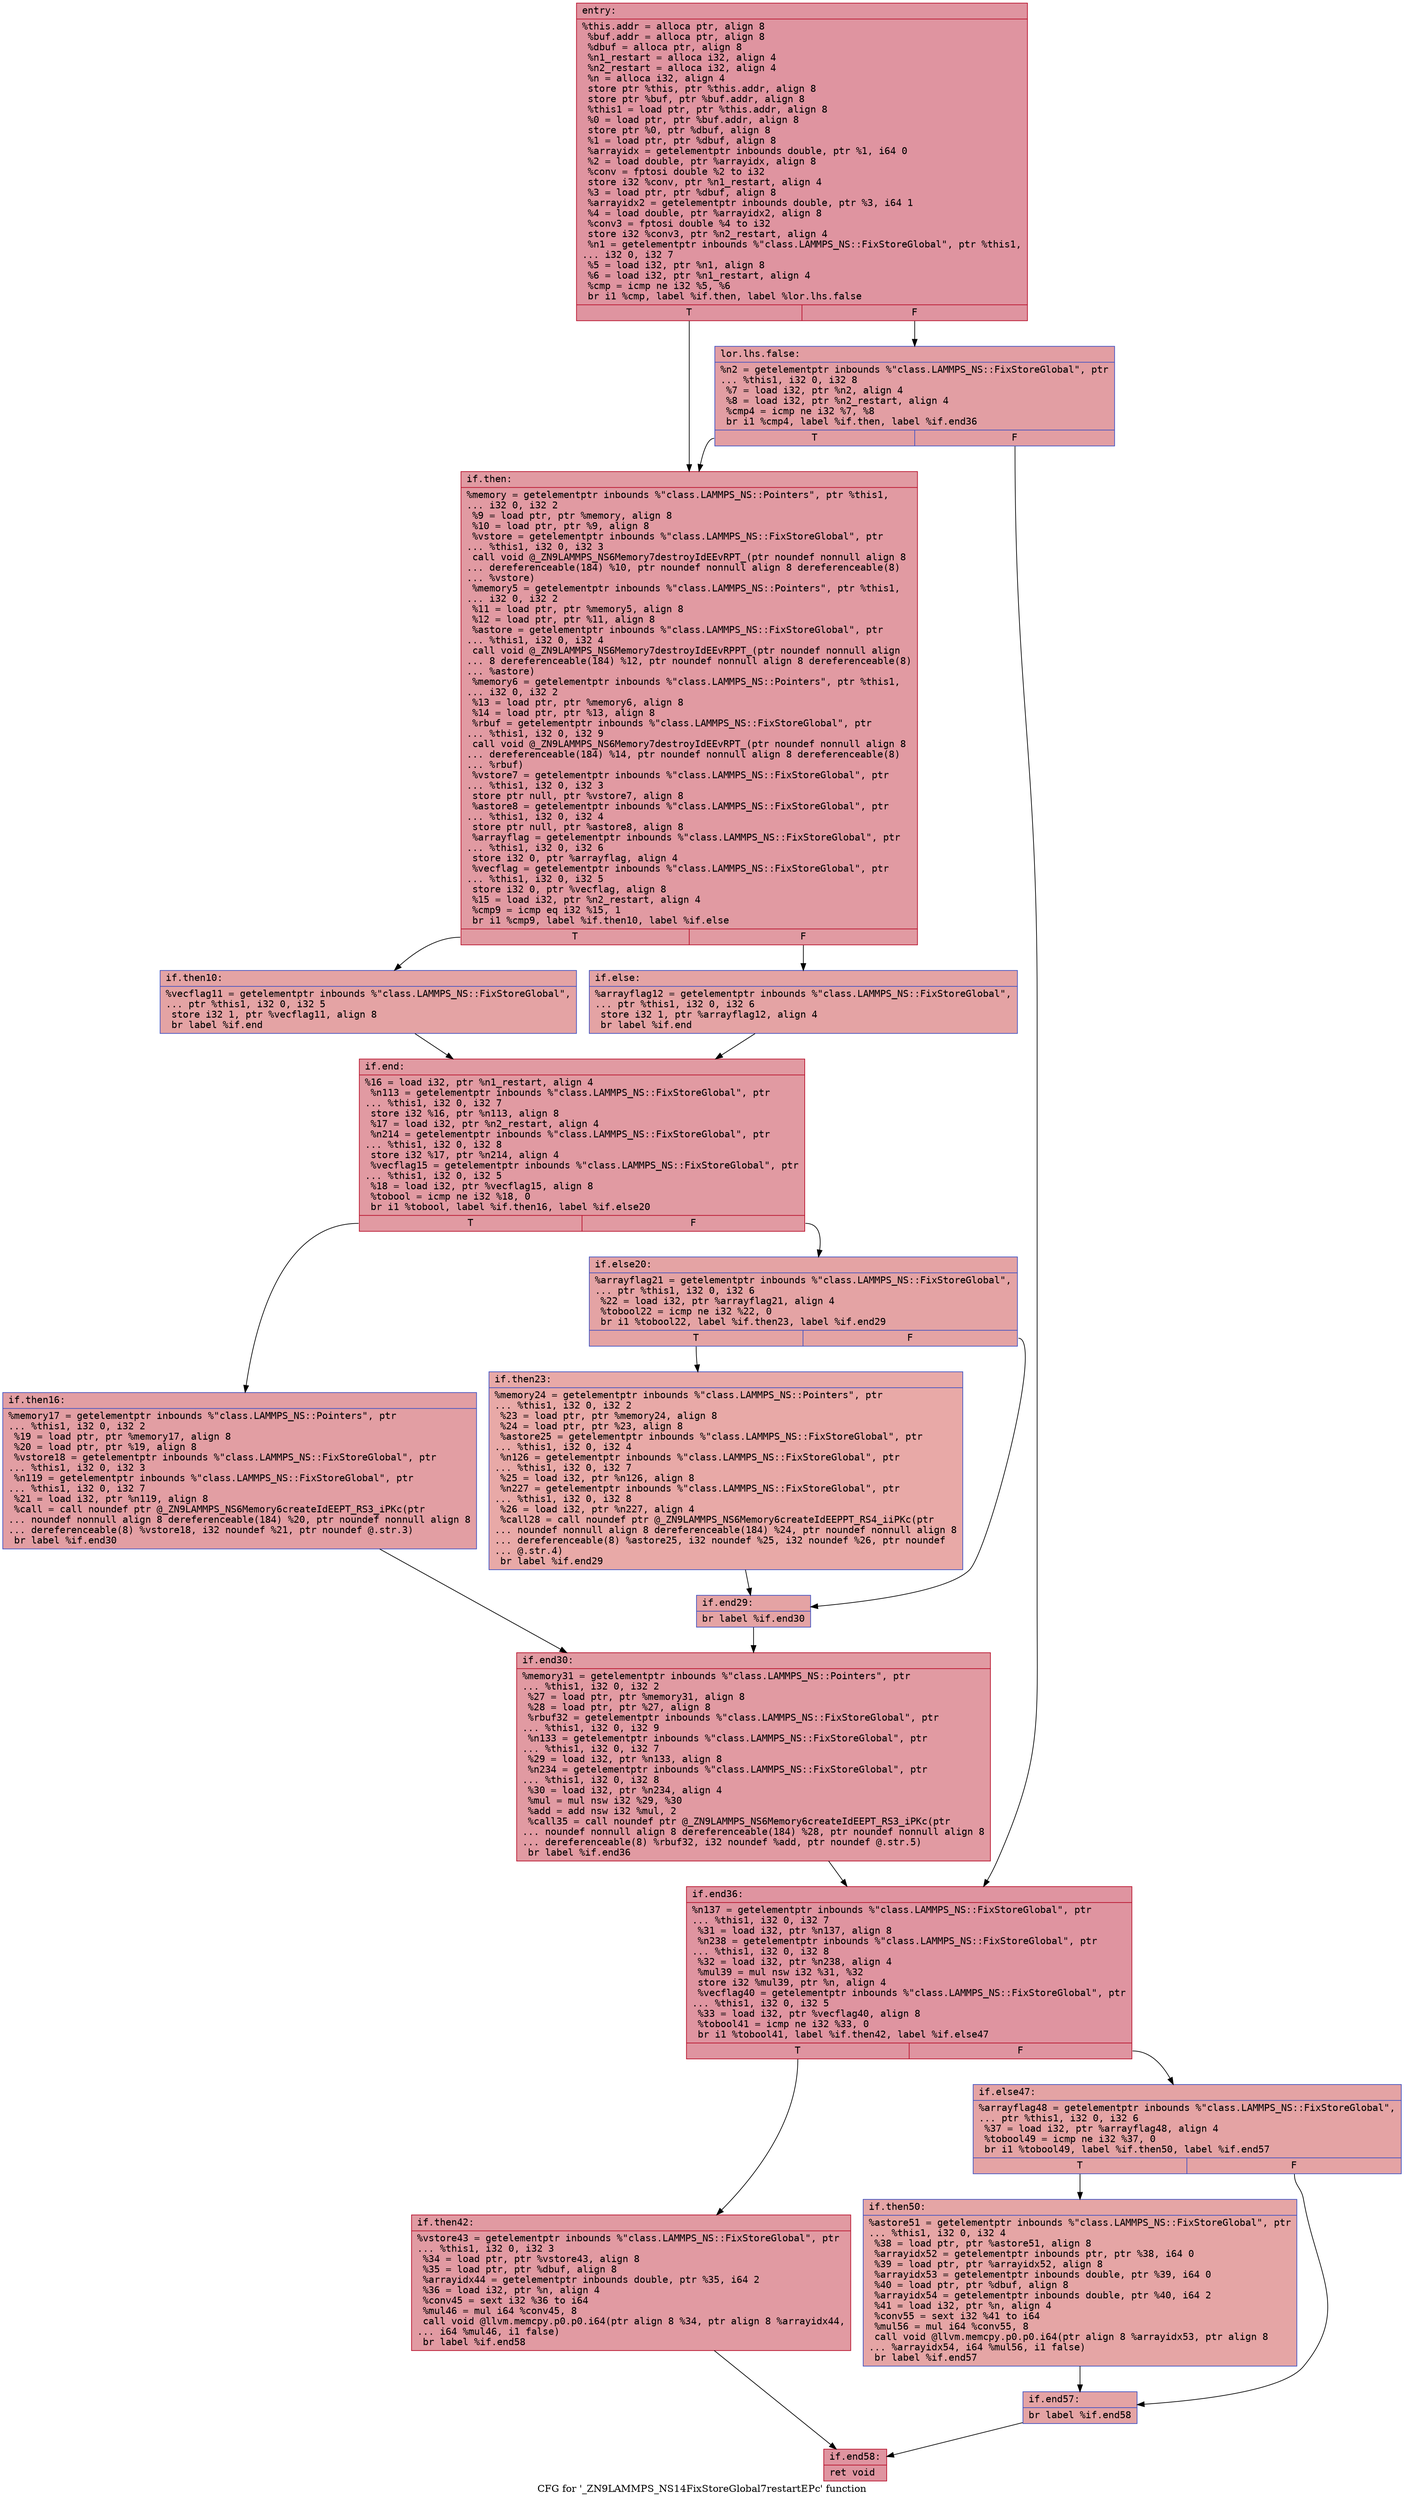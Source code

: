 digraph "CFG for '_ZN9LAMMPS_NS14FixStoreGlobal7restartEPc' function" {
	label="CFG for '_ZN9LAMMPS_NS14FixStoreGlobal7restartEPc' function";

	Node0x55b9684b5570 [shape=record,color="#b70d28ff", style=filled, fillcolor="#b70d2870" fontname="Courier",label="{entry:\l|  %this.addr = alloca ptr, align 8\l  %buf.addr = alloca ptr, align 8\l  %dbuf = alloca ptr, align 8\l  %n1_restart = alloca i32, align 4\l  %n2_restart = alloca i32, align 4\l  %n = alloca i32, align 4\l  store ptr %this, ptr %this.addr, align 8\l  store ptr %buf, ptr %buf.addr, align 8\l  %this1 = load ptr, ptr %this.addr, align 8\l  %0 = load ptr, ptr %buf.addr, align 8\l  store ptr %0, ptr %dbuf, align 8\l  %1 = load ptr, ptr %dbuf, align 8\l  %arrayidx = getelementptr inbounds double, ptr %1, i64 0\l  %2 = load double, ptr %arrayidx, align 8\l  %conv = fptosi double %2 to i32\l  store i32 %conv, ptr %n1_restart, align 4\l  %3 = load ptr, ptr %dbuf, align 8\l  %arrayidx2 = getelementptr inbounds double, ptr %3, i64 1\l  %4 = load double, ptr %arrayidx2, align 8\l  %conv3 = fptosi double %4 to i32\l  store i32 %conv3, ptr %n2_restart, align 4\l  %n1 = getelementptr inbounds %\"class.LAMMPS_NS::FixStoreGlobal\", ptr %this1,\l... i32 0, i32 7\l  %5 = load i32, ptr %n1, align 8\l  %6 = load i32, ptr %n1_restart, align 4\l  %cmp = icmp ne i32 %5, %6\l  br i1 %cmp, label %if.then, label %lor.lhs.false\l|{<s0>T|<s1>F}}"];
	Node0x55b9684b5570:s0 -> Node0x55b9684b6440[tooltip="entry -> if.then\nProbability 50.00%" ];
	Node0x55b9684b5570:s1 -> Node0x55b9684b64b0[tooltip="entry -> lor.lhs.false\nProbability 50.00%" ];
	Node0x55b9684b64b0 [shape=record,color="#3d50c3ff", style=filled, fillcolor="#be242e70" fontname="Courier",label="{lor.lhs.false:\l|  %n2 = getelementptr inbounds %\"class.LAMMPS_NS::FixStoreGlobal\", ptr\l... %this1, i32 0, i32 8\l  %7 = load i32, ptr %n2, align 4\l  %8 = load i32, ptr %n2_restart, align 4\l  %cmp4 = icmp ne i32 %7, %8\l  br i1 %cmp4, label %if.then, label %if.end36\l|{<s0>T|<s1>F}}"];
	Node0x55b9684b64b0:s0 -> Node0x55b9684b6440[tooltip="lor.lhs.false -> if.then\nProbability 50.00%" ];
	Node0x55b9684b64b0:s1 -> Node0x55b9684b6870[tooltip="lor.lhs.false -> if.end36\nProbability 50.00%" ];
	Node0x55b9684b6440 [shape=record,color="#b70d28ff", style=filled, fillcolor="#bb1b2c70" fontname="Courier",label="{if.then:\l|  %memory = getelementptr inbounds %\"class.LAMMPS_NS::Pointers\", ptr %this1,\l... i32 0, i32 2\l  %9 = load ptr, ptr %memory, align 8\l  %10 = load ptr, ptr %9, align 8\l  %vstore = getelementptr inbounds %\"class.LAMMPS_NS::FixStoreGlobal\", ptr\l... %this1, i32 0, i32 3\l  call void @_ZN9LAMMPS_NS6Memory7destroyIdEEvRPT_(ptr noundef nonnull align 8\l... dereferenceable(184) %10, ptr noundef nonnull align 8 dereferenceable(8)\l... %vstore)\l  %memory5 = getelementptr inbounds %\"class.LAMMPS_NS::Pointers\", ptr %this1,\l... i32 0, i32 2\l  %11 = load ptr, ptr %memory5, align 8\l  %12 = load ptr, ptr %11, align 8\l  %astore = getelementptr inbounds %\"class.LAMMPS_NS::FixStoreGlobal\", ptr\l... %this1, i32 0, i32 4\l  call void @_ZN9LAMMPS_NS6Memory7destroyIdEEvRPPT_(ptr noundef nonnull align\l... 8 dereferenceable(184) %12, ptr noundef nonnull align 8 dereferenceable(8)\l... %astore)\l  %memory6 = getelementptr inbounds %\"class.LAMMPS_NS::Pointers\", ptr %this1,\l... i32 0, i32 2\l  %13 = load ptr, ptr %memory6, align 8\l  %14 = load ptr, ptr %13, align 8\l  %rbuf = getelementptr inbounds %\"class.LAMMPS_NS::FixStoreGlobal\", ptr\l... %this1, i32 0, i32 9\l  call void @_ZN9LAMMPS_NS6Memory7destroyIdEEvRPT_(ptr noundef nonnull align 8\l... dereferenceable(184) %14, ptr noundef nonnull align 8 dereferenceable(8)\l... %rbuf)\l  %vstore7 = getelementptr inbounds %\"class.LAMMPS_NS::FixStoreGlobal\", ptr\l... %this1, i32 0, i32 3\l  store ptr null, ptr %vstore7, align 8\l  %astore8 = getelementptr inbounds %\"class.LAMMPS_NS::FixStoreGlobal\", ptr\l... %this1, i32 0, i32 4\l  store ptr null, ptr %astore8, align 8\l  %arrayflag = getelementptr inbounds %\"class.LAMMPS_NS::FixStoreGlobal\", ptr\l... %this1, i32 0, i32 6\l  store i32 0, ptr %arrayflag, align 4\l  %vecflag = getelementptr inbounds %\"class.LAMMPS_NS::FixStoreGlobal\", ptr\l... %this1, i32 0, i32 5\l  store i32 0, ptr %vecflag, align 8\l  %15 = load i32, ptr %n2_restart, align 4\l  %cmp9 = icmp eq i32 %15, 1\l  br i1 %cmp9, label %if.then10, label %if.else\l|{<s0>T|<s1>F}}"];
	Node0x55b9684b6440:s0 -> Node0x55b9684b7e30[tooltip="if.then -> if.then10\nProbability 50.00%" ];
	Node0x55b9684b6440:s1 -> Node0x55b9684b7e80[tooltip="if.then -> if.else\nProbability 50.00%" ];
	Node0x55b9684b7e30 [shape=record,color="#3d50c3ff", style=filled, fillcolor="#c32e3170" fontname="Courier",label="{if.then10:\l|  %vecflag11 = getelementptr inbounds %\"class.LAMMPS_NS::FixStoreGlobal\",\l... ptr %this1, i32 0, i32 5\l  store i32 1, ptr %vecflag11, align 8\l  br label %if.end\l}"];
	Node0x55b9684b7e30 -> Node0x55b9684b8160[tooltip="if.then10 -> if.end\nProbability 100.00%" ];
	Node0x55b9684b7e80 [shape=record,color="#3d50c3ff", style=filled, fillcolor="#c32e3170" fontname="Courier",label="{if.else:\l|  %arrayflag12 = getelementptr inbounds %\"class.LAMMPS_NS::FixStoreGlobal\",\l... ptr %this1, i32 0, i32 6\l  store i32 1, ptr %arrayflag12, align 4\l  br label %if.end\l}"];
	Node0x55b9684b7e80 -> Node0x55b9684b8160[tooltip="if.else -> if.end\nProbability 100.00%" ];
	Node0x55b9684b8160 [shape=record,color="#b70d28ff", style=filled, fillcolor="#bb1b2c70" fontname="Courier",label="{if.end:\l|  %16 = load i32, ptr %n1_restart, align 4\l  %n113 = getelementptr inbounds %\"class.LAMMPS_NS::FixStoreGlobal\", ptr\l... %this1, i32 0, i32 7\l  store i32 %16, ptr %n113, align 8\l  %17 = load i32, ptr %n2_restart, align 4\l  %n214 = getelementptr inbounds %\"class.LAMMPS_NS::FixStoreGlobal\", ptr\l... %this1, i32 0, i32 8\l  store i32 %17, ptr %n214, align 4\l  %vecflag15 = getelementptr inbounds %\"class.LAMMPS_NS::FixStoreGlobal\", ptr\l... %this1, i32 0, i32 5\l  %18 = load i32, ptr %vecflag15, align 8\l  %tobool = icmp ne i32 %18, 0\l  br i1 %tobool, label %if.then16, label %if.else20\l|{<s0>T|<s1>F}}"];
	Node0x55b9684b8160:s0 -> Node0x55b9684b8a60[tooltip="if.end -> if.then16\nProbability 62.50%" ];
	Node0x55b9684b8160:s1 -> Node0x55b9684b8ae0[tooltip="if.end -> if.else20\nProbability 37.50%" ];
	Node0x55b9684b8a60 [shape=record,color="#3d50c3ff", style=filled, fillcolor="#be242e70" fontname="Courier",label="{if.then16:\l|  %memory17 = getelementptr inbounds %\"class.LAMMPS_NS::Pointers\", ptr\l... %this1, i32 0, i32 2\l  %19 = load ptr, ptr %memory17, align 8\l  %20 = load ptr, ptr %19, align 8\l  %vstore18 = getelementptr inbounds %\"class.LAMMPS_NS::FixStoreGlobal\", ptr\l... %this1, i32 0, i32 3\l  %n119 = getelementptr inbounds %\"class.LAMMPS_NS::FixStoreGlobal\", ptr\l... %this1, i32 0, i32 7\l  %21 = load i32, ptr %n119, align 8\l  %call = call noundef ptr @_ZN9LAMMPS_NS6Memory6createIdEEPT_RS3_iPKc(ptr\l... noundef nonnull align 8 dereferenceable(184) %20, ptr noundef nonnull align 8\l... dereferenceable(8) %vstore18, i32 noundef %21, ptr noundef @.str.3)\l  br label %if.end30\l}"];
	Node0x55b9684b8a60 -> Node0x55b9684b9210[tooltip="if.then16 -> if.end30\nProbability 100.00%" ];
	Node0x55b9684b8ae0 [shape=record,color="#3d50c3ff", style=filled, fillcolor="#c32e3170" fontname="Courier",label="{if.else20:\l|  %arrayflag21 = getelementptr inbounds %\"class.LAMMPS_NS::FixStoreGlobal\",\l... ptr %this1, i32 0, i32 6\l  %22 = load i32, ptr %arrayflag21, align 4\l  %tobool22 = icmp ne i32 %22, 0\l  br i1 %tobool22, label %if.then23, label %if.end29\l|{<s0>T|<s1>F}}"];
	Node0x55b9684b8ae0:s0 -> Node0x55b9684b9b20[tooltip="if.else20 -> if.then23\nProbability 62.50%" ];
	Node0x55b9684b8ae0:s1 -> Node0x55b9684b9ba0[tooltip="if.else20 -> if.end29\nProbability 37.50%" ];
	Node0x55b9684b9b20 [shape=record,color="#3d50c3ff", style=filled, fillcolor="#ca3b3770" fontname="Courier",label="{if.then23:\l|  %memory24 = getelementptr inbounds %\"class.LAMMPS_NS::Pointers\", ptr\l... %this1, i32 0, i32 2\l  %23 = load ptr, ptr %memory24, align 8\l  %24 = load ptr, ptr %23, align 8\l  %astore25 = getelementptr inbounds %\"class.LAMMPS_NS::FixStoreGlobal\", ptr\l... %this1, i32 0, i32 4\l  %n126 = getelementptr inbounds %\"class.LAMMPS_NS::FixStoreGlobal\", ptr\l... %this1, i32 0, i32 7\l  %25 = load i32, ptr %n126, align 8\l  %n227 = getelementptr inbounds %\"class.LAMMPS_NS::FixStoreGlobal\", ptr\l... %this1, i32 0, i32 8\l  %26 = load i32, ptr %n227, align 4\l  %call28 = call noundef ptr @_ZN9LAMMPS_NS6Memory6createIdEEPPT_RS4_iiPKc(ptr\l... noundef nonnull align 8 dereferenceable(184) %24, ptr noundef nonnull align 8\l... dereferenceable(8) %astore25, i32 noundef %25, i32 noundef %26, ptr noundef\l... @.str.4)\l  br label %if.end29\l}"];
	Node0x55b9684b9b20 -> Node0x55b9684b9ba0[tooltip="if.then23 -> if.end29\nProbability 100.00%" ];
	Node0x55b9684b9ba0 [shape=record,color="#3d50c3ff", style=filled, fillcolor="#c32e3170" fontname="Courier",label="{if.end29:\l|  br label %if.end30\l}"];
	Node0x55b9684b9ba0 -> Node0x55b9684b9210[tooltip="if.end29 -> if.end30\nProbability 100.00%" ];
	Node0x55b9684b9210 [shape=record,color="#b70d28ff", style=filled, fillcolor="#bb1b2c70" fontname="Courier",label="{if.end30:\l|  %memory31 = getelementptr inbounds %\"class.LAMMPS_NS::Pointers\", ptr\l... %this1, i32 0, i32 2\l  %27 = load ptr, ptr %memory31, align 8\l  %28 = load ptr, ptr %27, align 8\l  %rbuf32 = getelementptr inbounds %\"class.LAMMPS_NS::FixStoreGlobal\", ptr\l... %this1, i32 0, i32 9\l  %n133 = getelementptr inbounds %\"class.LAMMPS_NS::FixStoreGlobal\", ptr\l... %this1, i32 0, i32 7\l  %29 = load i32, ptr %n133, align 8\l  %n234 = getelementptr inbounds %\"class.LAMMPS_NS::FixStoreGlobal\", ptr\l... %this1, i32 0, i32 8\l  %30 = load i32, ptr %n234, align 4\l  %mul = mul nsw i32 %29, %30\l  %add = add nsw i32 %mul, 2\l  %call35 = call noundef ptr @_ZN9LAMMPS_NS6Memory6createIdEEPT_RS3_iPKc(ptr\l... noundef nonnull align 8 dereferenceable(184) %28, ptr noundef nonnull align 8\l... dereferenceable(8) %rbuf32, i32 noundef %add, ptr noundef @.str.5)\l  br label %if.end36\l}"];
	Node0x55b9684b9210 -> Node0x55b9684b6870[tooltip="if.end30 -> if.end36\nProbability 100.00%" ];
	Node0x55b9684b6870 [shape=record,color="#b70d28ff", style=filled, fillcolor="#b70d2870" fontname="Courier",label="{if.end36:\l|  %n137 = getelementptr inbounds %\"class.LAMMPS_NS::FixStoreGlobal\", ptr\l... %this1, i32 0, i32 7\l  %31 = load i32, ptr %n137, align 8\l  %n238 = getelementptr inbounds %\"class.LAMMPS_NS::FixStoreGlobal\", ptr\l... %this1, i32 0, i32 8\l  %32 = load i32, ptr %n238, align 4\l  %mul39 = mul nsw i32 %31, %32\l  store i32 %mul39, ptr %n, align 4\l  %vecflag40 = getelementptr inbounds %\"class.LAMMPS_NS::FixStoreGlobal\", ptr\l... %this1, i32 0, i32 5\l  %33 = load i32, ptr %vecflag40, align 8\l  %tobool41 = icmp ne i32 %33, 0\l  br i1 %tobool41, label %if.then42, label %if.else47\l|{<s0>T|<s1>F}}"];
	Node0x55b9684b6870:s0 -> Node0x55b9684bb430[tooltip="if.end36 -> if.then42\nProbability 62.50%" ];
	Node0x55b9684b6870:s1 -> Node0x55b9684bb4b0[tooltip="if.end36 -> if.else47\nProbability 37.50%" ];
	Node0x55b9684bb430 [shape=record,color="#b70d28ff", style=filled, fillcolor="#bb1b2c70" fontname="Courier",label="{if.then42:\l|  %vstore43 = getelementptr inbounds %\"class.LAMMPS_NS::FixStoreGlobal\", ptr\l... %this1, i32 0, i32 3\l  %34 = load ptr, ptr %vstore43, align 8\l  %35 = load ptr, ptr %dbuf, align 8\l  %arrayidx44 = getelementptr inbounds double, ptr %35, i64 2\l  %36 = load i32, ptr %n, align 4\l  %conv45 = sext i32 %36 to i64\l  %mul46 = mul i64 %conv45, 8\l  call void @llvm.memcpy.p0.p0.i64(ptr align 8 %34, ptr align 8 %arrayidx44,\l... i64 %mul46, i1 false)\l  br label %if.end58\l}"];
	Node0x55b9684bb430 -> Node0x55b9684bbc50[tooltip="if.then42 -> if.end58\nProbability 100.00%" ];
	Node0x55b9684bb4b0 [shape=record,color="#3d50c3ff", style=filled, fillcolor="#c32e3170" fontname="Courier",label="{if.else47:\l|  %arrayflag48 = getelementptr inbounds %\"class.LAMMPS_NS::FixStoreGlobal\",\l... ptr %this1, i32 0, i32 6\l  %37 = load i32, ptr %arrayflag48, align 4\l  %tobool49 = icmp ne i32 %37, 0\l  br i1 %tobool49, label %if.then50, label %if.end57\l|{<s0>T|<s1>F}}"];
	Node0x55b9684bb4b0:s0 -> Node0x55b9684bbf10[tooltip="if.else47 -> if.then50\nProbability 62.50%" ];
	Node0x55b9684bb4b0:s1 -> Node0x55b9684bbf90[tooltip="if.else47 -> if.end57\nProbability 37.50%" ];
	Node0x55b9684bbf10 [shape=record,color="#3d50c3ff", style=filled, fillcolor="#c5333470" fontname="Courier",label="{if.then50:\l|  %astore51 = getelementptr inbounds %\"class.LAMMPS_NS::FixStoreGlobal\", ptr\l... %this1, i32 0, i32 4\l  %38 = load ptr, ptr %astore51, align 8\l  %arrayidx52 = getelementptr inbounds ptr, ptr %38, i64 0\l  %39 = load ptr, ptr %arrayidx52, align 8\l  %arrayidx53 = getelementptr inbounds double, ptr %39, i64 0\l  %40 = load ptr, ptr %dbuf, align 8\l  %arrayidx54 = getelementptr inbounds double, ptr %40, i64 2\l  %41 = load i32, ptr %n, align 4\l  %conv55 = sext i32 %41 to i64\l  %mul56 = mul i64 %conv55, 8\l  call void @llvm.memcpy.p0.p0.i64(ptr align 8 %arrayidx53, ptr align 8\l... %arrayidx54, i64 %mul56, i1 false)\l  br label %if.end57\l}"];
	Node0x55b9684bbf10 -> Node0x55b9684bbf90[tooltip="if.then50 -> if.end57\nProbability 100.00%" ];
	Node0x55b9684bbf90 [shape=record,color="#3d50c3ff", style=filled, fillcolor="#c32e3170" fontname="Courier",label="{if.end57:\l|  br label %if.end58\l}"];
	Node0x55b9684bbf90 -> Node0x55b9684bbc50[tooltip="if.end57 -> if.end58\nProbability 100.00%" ];
	Node0x55b9684bbc50 [shape=record,color="#b70d28ff", style=filled, fillcolor="#b70d2870" fontname="Courier",label="{if.end58:\l|  ret void\l}"];
}
